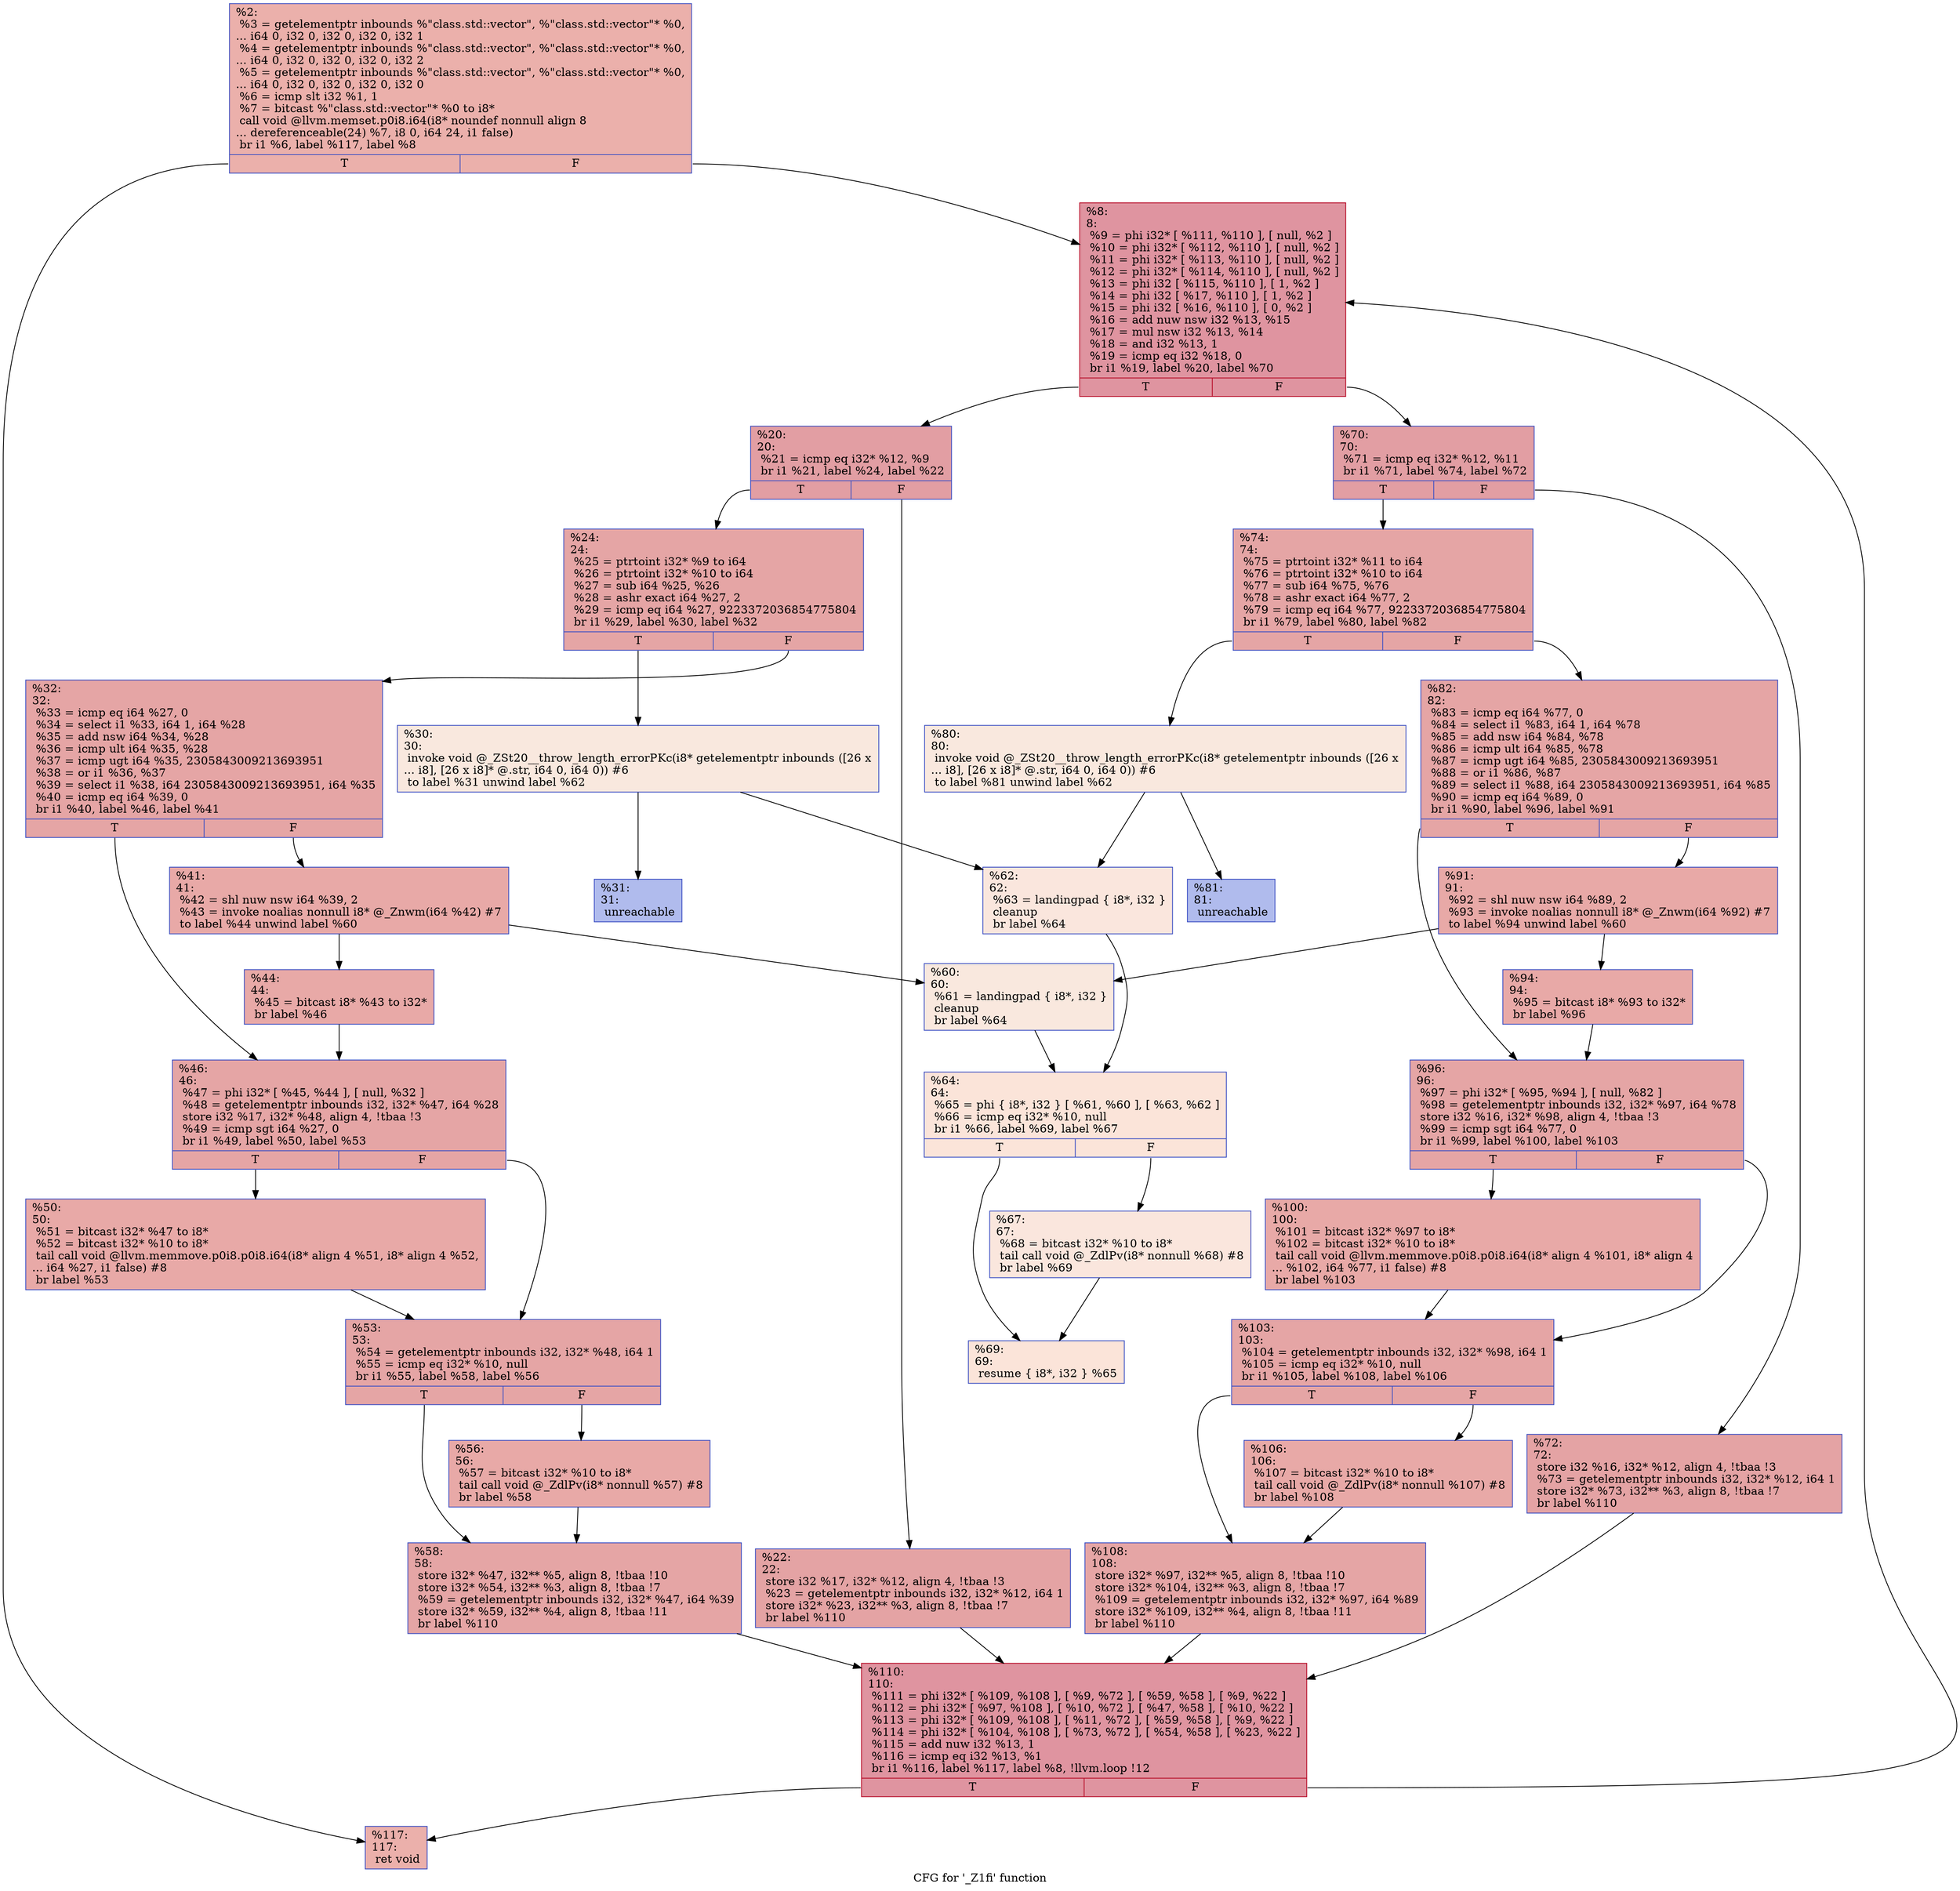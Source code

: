 digraph "CFG for '_Z1fi' function" {
	label="CFG for '_Z1fi' function";

	Node0x55604f69ee10 [shape=record,color="#3d50c3ff", style=filled, fillcolor="#d24b4070",label="{%2:\l  %3 = getelementptr inbounds %\"class.std::vector\", %\"class.std::vector\"* %0,\l... i64 0, i32 0, i32 0, i32 0, i32 1\l  %4 = getelementptr inbounds %\"class.std::vector\", %\"class.std::vector\"* %0,\l... i64 0, i32 0, i32 0, i32 0, i32 2\l  %5 = getelementptr inbounds %\"class.std::vector\", %\"class.std::vector\"* %0,\l... i64 0, i32 0, i32 0, i32 0, i32 0\l  %6 = icmp slt i32 %1, 1\l  %7 = bitcast %\"class.std::vector\"* %0 to i8*\l  call void @llvm.memset.p0i8.i64(i8* noundef nonnull align 8\l... dereferenceable(24) %7, i8 0, i64 24, i1 false)\l  br i1 %6, label %117, label %8\l|{<s0>T|<s1>F}}"];
	Node0x55604f69ee10:s0 -> Node0x55604f69fdb0;
	Node0x55604f69ee10:s1 -> Node0x55604f69fe00;
	Node0x55604f69fe00 [shape=record,color="#b70d28ff", style=filled, fillcolor="#b70d2870",label="{%8:\l8:                                                \l  %9 = phi i32* [ %111, %110 ], [ null, %2 ]\l  %10 = phi i32* [ %112, %110 ], [ null, %2 ]\l  %11 = phi i32* [ %113, %110 ], [ null, %2 ]\l  %12 = phi i32* [ %114, %110 ], [ null, %2 ]\l  %13 = phi i32 [ %115, %110 ], [ 1, %2 ]\l  %14 = phi i32 [ %17, %110 ], [ 1, %2 ]\l  %15 = phi i32 [ %16, %110 ], [ 0, %2 ]\l  %16 = add nuw nsw i32 %13, %15\l  %17 = mul nsw i32 %13, %14\l  %18 = and i32 %13, 1\l  %19 = icmp eq i32 %18, 0\l  br i1 %19, label %20, label %70\l|{<s0>T|<s1>F}}"];
	Node0x55604f69fe00:s0 -> Node0x55604f6a0930;
	Node0x55604f69fe00:s1 -> Node0x55604f6a0980;
	Node0x55604f6a0930 [shape=record,color="#3d50c3ff", style=filled, fillcolor="#be242e70",label="{%20:\l20:                                               \l  %21 = icmp eq i32* %12, %9\l  br i1 %21, label %24, label %22\l|{<s0>T|<s1>F}}"];
	Node0x55604f6a0930:s0 -> Node0x55604f6a0b10;
	Node0x55604f6a0930:s1 -> Node0x55604f6a0b60;
	Node0x55604f6a0b60 [shape=record,color="#3d50c3ff", style=filled, fillcolor="#c32e3170",label="{%22:\l22:                                               \l  store i32 %17, i32* %12, align 4, !tbaa !3\l  %23 = getelementptr inbounds i32, i32* %12, i64 1\l  store i32* %23, i32** %3, align 8, !tbaa !7\l  br label %110\l}"];
	Node0x55604f6a0b60 -> Node0x55604f69f7e0;
	Node0x55604f6a0b10 [shape=record,color="#3d50c3ff", style=filled, fillcolor="#c5333470",label="{%24:\l24:                                               \l  %25 = ptrtoint i32* %9 to i64\l  %26 = ptrtoint i32* %10 to i64\l  %27 = sub i64 %25, %26\l  %28 = ashr exact i64 %27, 2\l  %29 = icmp eq i64 %27, 9223372036854775804\l  br i1 %29, label %30, label %32\l|{<s0>T|<s1>F}}"];
	Node0x55604f6a0b10:s0 -> Node0x55604f6a1dc0;
	Node0x55604f6a0b10:s1 -> Node0x55604f6a1e10;
	Node0x55604f6a1dc0 [shape=record,color="#3d50c3ff", style=filled, fillcolor="#f2cab570",label="{%30:\l30:                                               \l  invoke void @_ZSt20__throw_length_errorPKc(i8* getelementptr inbounds ([26 x\l... i8], [26 x i8]* @.str, i64 0, i64 0)) #6\l          to label %31 unwind label %62\l}"];
	Node0x55604f6a1dc0 -> Node0x55604f6a2010;
	Node0x55604f6a1dc0 -> Node0x55604f6a2060;
	Node0x55604f6a2010 [shape=record,color="#3d50c3ff", style=filled, fillcolor="#4c66d670",label="{%31:\l31:                                               \l  unreachable\l}"];
	Node0x55604f6a1e10 [shape=record,color="#3d50c3ff", style=filled, fillcolor="#c5333470",label="{%32:\l32:                                               \l  %33 = icmp eq i64 %27, 0\l  %34 = select i1 %33, i64 1, i64 %28\l  %35 = add nsw i64 %34, %28\l  %36 = icmp ult i64 %35, %28\l  %37 = icmp ugt i64 %35, 2305843009213693951\l  %38 = or i1 %36, %37\l  %39 = select i1 %38, i64 2305843009213693951, i64 %35\l  %40 = icmp eq i64 %39, 0\l  br i1 %40, label %46, label %41\l|{<s0>T|<s1>F}}"];
	Node0x55604f6a1e10:s0 -> Node0x55604f6a29d0;
	Node0x55604f6a1e10:s1 -> Node0x55604f6a2a20;
	Node0x55604f6a2a20 [shape=record,color="#3d50c3ff", style=filled, fillcolor="#ca3b3770",label="{%41:\l41:                                               \l  %42 = shl nuw nsw i64 %39, 2\l  %43 = invoke noalias nonnull i8* @_Znwm(i64 %42) #7\l          to label %44 unwind label %60\l}"];
	Node0x55604f6a2a20 -> Node0x55604f6a2bb0;
	Node0x55604f6a2a20 -> Node0x55604f6a2c00;
	Node0x55604f6a2bb0 [shape=record,color="#3d50c3ff", style=filled, fillcolor="#ca3b3770",label="{%44:\l44:                                               \l  %45 = bitcast i8* %43 to i32*\l  br label %46\l}"];
	Node0x55604f6a2bb0 -> Node0x55604f6a29d0;
	Node0x55604f6a29d0 [shape=record,color="#3d50c3ff", style=filled, fillcolor="#c5333470",label="{%46:\l46:                                               \l  %47 = phi i32* [ %45, %44 ], [ null, %32 ]\l  %48 = getelementptr inbounds i32, i32* %47, i64 %28\l  store i32 %17, i32* %48, align 4, !tbaa !3\l  %49 = icmp sgt i64 %27, 0\l  br i1 %49, label %50, label %53\l|{<s0>T|<s1>F}}"];
	Node0x55604f6a29d0:s0 -> Node0x55604f6a37d0;
	Node0x55604f6a29d0:s1 -> Node0x55604f6a3820;
	Node0x55604f6a37d0 [shape=record,color="#3d50c3ff", style=filled, fillcolor="#ca3b3770",label="{%50:\l50:                                               \l  %51 = bitcast i32* %47 to i8*\l  %52 = bitcast i32* %10 to i8*\l  tail call void @llvm.memmove.p0i8.p0i8.i64(i8* align 4 %51, i8* align 4 %52,\l... i64 %27, i1 false) #8\l  br label %53\l}"];
	Node0x55604f6a37d0 -> Node0x55604f6a3820;
	Node0x55604f6a3820 [shape=record,color="#3d50c3ff", style=filled, fillcolor="#c5333470",label="{%53:\l53:                                               \l  %54 = getelementptr inbounds i32, i32* %48, i64 1\l  %55 = icmp eq i32* %10, null\l  br i1 %55, label %58, label %56\l|{<s0>T|<s1>F}}"];
	Node0x55604f6a3820:s0 -> Node0x55604f6a3eb0;
	Node0x55604f6a3820:s1 -> Node0x55604f6a3f00;
	Node0x55604f6a3f00 [shape=record,color="#3d50c3ff", style=filled, fillcolor="#ca3b3770",label="{%56:\l56:                                               \l  %57 = bitcast i32* %10 to i8*\l  tail call void @_ZdlPv(i8* nonnull %57) #8\l  br label %58\l}"];
	Node0x55604f6a3f00 -> Node0x55604f6a3eb0;
	Node0x55604f6a3eb0 [shape=record,color="#3d50c3ff", style=filled, fillcolor="#c5333470",label="{%58:\l58:                                               \l  store i32* %47, i32** %5, align 8, !tbaa !10\l  store i32* %54, i32** %3, align 8, !tbaa !7\l  %59 = getelementptr inbounds i32, i32* %47, i64 %39\l  store i32* %59, i32** %4, align 8, !tbaa !11\l  br label %110\l}"];
	Node0x55604f6a3eb0 -> Node0x55604f69f7e0;
	Node0x55604f6a2c00 [shape=record,color="#3d50c3ff", style=filled, fillcolor="#f2cab570",label="{%60:\l60:                                               \l  %61 = landingpad \{ i8*, i32 \}\l          cleanup\l  br label %64\l}"];
	Node0x55604f6a2c00 -> Node0x55604f6a5030;
	Node0x55604f6a2060 [shape=record,color="#3d50c3ff", style=filled, fillcolor="#f3c7b170",label="{%62:\l62:                                               \l  %63 = landingpad \{ i8*, i32 \}\l          cleanup\l  br label %64\l}"];
	Node0x55604f6a2060 -> Node0x55604f6a5030;
	Node0x55604f6a5030 [shape=record,color="#3d50c3ff", style=filled, fillcolor="#f5c1a970",label="{%64:\l64:                                               \l  %65 = phi \{ i8*, i32 \} [ %61, %60 ], [ %63, %62 ]\l  %66 = icmp eq i32* %10, null\l  br i1 %66, label %69, label %67\l|{<s0>T|<s1>F}}"];
	Node0x55604f6a5030:s0 -> Node0x55604f6a5720;
	Node0x55604f6a5030:s1 -> Node0x55604f6a5770;
	Node0x55604f6a5770 [shape=record,color="#3d50c3ff", style=filled, fillcolor="#f3c7b170",label="{%67:\l67:                                               \l  %68 = bitcast i32* %10 to i8*\l  tail call void @_ZdlPv(i8* nonnull %68) #8\l  br label %69\l}"];
	Node0x55604f6a5770 -> Node0x55604f6a5720;
	Node0x55604f6a5720 [shape=record,color="#3d50c3ff", style=filled, fillcolor="#f5c1a970",label="{%69:\l69:                                               \l  resume \{ i8*, i32 \} %65\l}"];
	Node0x55604f6a0980 [shape=record,color="#3d50c3ff", style=filled, fillcolor="#be242e70",label="{%70:\l70:                                               \l  %71 = icmp eq i32* %12, %11\l  br i1 %71, label %74, label %72\l|{<s0>T|<s1>F}}"];
	Node0x55604f6a0980:s0 -> Node0x55604f6a5b80;
	Node0x55604f6a0980:s1 -> Node0x55604f6a5bd0;
	Node0x55604f6a5bd0 [shape=record,color="#3d50c3ff", style=filled, fillcolor="#c32e3170",label="{%72:\l72:                                               \l  store i32 %16, i32* %12, align 4, !tbaa !3\l  %73 = getelementptr inbounds i32, i32* %12, i64 1\l  store i32* %73, i32** %3, align 8, !tbaa !7\l  br label %110\l}"];
	Node0x55604f6a5bd0 -> Node0x55604f69f7e0;
	Node0x55604f6a5b80 [shape=record,color="#3d50c3ff", style=filled, fillcolor="#c5333470",label="{%74:\l74:                                               \l  %75 = ptrtoint i32* %11 to i64\l  %76 = ptrtoint i32* %10 to i64\l  %77 = sub i64 %75, %76\l  %78 = ashr exact i64 %77, 2\l  %79 = icmp eq i64 %77, 9223372036854775804\l  br i1 %79, label %80, label %82\l|{<s0>T|<s1>F}}"];
	Node0x55604f6a5b80:s0 -> Node0x55604f6a6190;
	Node0x55604f6a5b80:s1 -> Node0x55604f6a61e0;
	Node0x55604f6a6190 [shape=record,color="#3d50c3ff", style=filled, fillcolor="#f2cab570",label="{%80:\l80:                                               \l  invoke void @_ZSt20__throw_length_errorPKc(i8* getelementptr inbounds ([26 x\l... i8], [26 x i8]* @.str, i64 0, i64 0)) #6\l          to label %81 unwind label %62\l}"];
	Node0x55604f6a6190 -> Node0x55604f6a6310;
	Node0x55604f6a6190 -> Node0x55604f6a2060;
	Node0x55604f6a6310 [shape=record,color="#3d50c3ff", style=filled, fillcolor="#4c66d670",label="{%81:\l81:                                               \l  unreachable\l}"];
	Node0x55604f6a61e0 [shape=record,color="#3d50c3ff", style=filled, fillcolor="#c5333470",label="{%82:\l82:                                               \l  %83 = icmp eq i64 %77, 0\l  %84 = select i1 %83, i64 1, i64 %78\l  %85 = add nsw i64 %84, %78\l  %86 = icmp ult i64 %85, %78\l  %87 = icmp ugt i64 %85, 2305843009213693951\l  %88 = or i1 %86, %87\l  %89 = select i1 %88, i64 2305843009213693951, i64 %85\l  %90 = icmp eq i64 %89, 0\l  br i1 %90, label %96, label %91\l|{<s0>T|<s1>F}}"];
	Node0x55604f6a61e0:s0 -> Node0x55604f6a6910;
	Node0x55604f6a61e0:s1 -> Node0x55604f6a6960;
	Node0x55604f6a6960 [shape=record,color="#3d50c3ff", style=filled, fillcolor="#ca3b3770",label="{%91:\l91:                                               \l  %92 = shl nuw nsw i64 %89, 2\l  %93 = invoke noalias nonnull i8* @_Znwm(i64 %92) #7\l          to label %94 unwind label %60\l}"];
	Node0x55604f6a6960 -> Node0x55604f6a6af0;
	Node0x55604f6a6960 -> Node0x55604f6a2c00;
	Node0x55604f6a6af0 [shape=record,color="#3d50c3ff", style=filled, fillcolor="#ca3b3770",label="{%94:\l94:                                               \l  %95 = bitcast i8* %93 to i32*\l  br label %96\l}"];
	Node0x55604f6a6af0 -> Node0x55604f6a6910;
	Node0x55604f6a6910 [shape=record,color="#3d50c3ff", style=filled, fillcolor="#c5333470",label="{%96:\l96:                                               \l  %97 = phi i32* [ %95, %94 ], [ null, %82 ]\l  %98 = getelementptr inbounds i32, i32* %97, i64 %78\l  store i32 %16, i32* %98, align 4, !tbaa !3\l  %99 = icmp sgt i64 %77, 0\l  br i1 %99, label %100, label %103\l|{<s0>T|<s1>F}}"];
	Node0x55604f6a6910:s0 -> Node0x55604f6a6f00;
	Node0x55604f6a6910:s1 -> Node0x55604f6a6f50;
	Node0x55604f6a6f00 [shape=record,color="#3d50c3ff", style=filled, fillcolor="#ca3b3770",label="{%100:\l100:                                              \l  %101 = bitcast i32* %97 to i8*\l  %102 = bitcast i32* %10 to i8*\l  tail call void @llvm.memmove.p0i8.p0i8.i64(i8* align 4 %101, i8* align 4\l... %102, i64 %77, i1 false) #8\l  br label %103\l}"];
	Node0x55604f6a6f00 -> Node0x55604f6a6f50;
	Node0x55604f6a6f50 [shape=record,color="#3d50c3ff", style=filled, fillcolor="#c5333470",label="{%103:\l103:                                              \l  %104 = getelementptr inbounds i32, i32* %98, i64 1\l  %105 = icmp eq i32* %10, null\l  br i1 %105, label %108, label %106\l|{<s0>T|<s1>F}}"];
	Node0x55604f6a6f50:s0 -> Node0x55604f6a7460;
	Node0x55604f6a6f50:s1 -> Node0x55604f6a74b0;
	Node0x55604f6a74b0 [shape=record,color="#3d50c3ff", style=filled, fillcolor="#ca3b3770",label="{%106:\l106:                                              \l  %107 = bitcast i32* %10 to i8*\l  tail call void @_ZdlPv(i8* nonnull %107) #8\l  br label %108\l}"];
	Node0x55604f6a74b0 -> Node0x55604f6a7460;
	Node0x55604f6a7460 [shape=record,color="#3d50c3ff", style=filled, fillcolor="#c5333470",label="{%108:\l108:                                              \l  store i32* %97, i32** %5, align 8, !tbaa !10\l  store i32* %104, i32** %3, align 8, !tbaa !7\l  %109 = getelementptr inbounds i32, i32* %97, i64 %89\l  store i32* %109, i32** %4, align 8, !tbaa !11\l  br label %110\l}"];
	Node0x55604f6a7460 -> Node0x55604f69f7e0;
	Node0x55604f69f7e0 [shape=record,color="#b70d28ff", style=filled, fillcolor="#b70d2870",label="{%110:\l110:                                              \l  %111 = phi i32* [ %109, %108 ], [ %9, %72 ], [ %59, %58 ], [ %9, %22 ]\l  %112 = phi i32* [ %97, %108 ], [ %10, %72 ], [ %47, %58 ], [ %10, %22 ]\l  %113 = phi i32* [ %109, %108 ], [ %11, %72 ], [ %59, %58 ], [ %9, %22 ]\l  %114 = phi i32* [ %104, %108 ], [ %73, %72 ], [ %54, %58 ], [ %23, %22 ]\l  %115 = add nuw i32 %13, 1\l  %116 = icmp eq i32 %13, %1\l  br i1 %116, label %117, label %8, !llvm.loop !12\l|{<s0>T|<s1>F}}"];
	Node0x55604f69f7e0:s0 -> Node0x55604f69fdb0;
	Node0x55604f69f7e0:s1 -> Node0x55604f69fe00;
	Node0x55604f69fdb0 [shape=record,color="#3d50c3ff", style=filled, fillcolor="#d24b4070",label="{%117:\l117:                                              \l  ret void\l}"];
}
